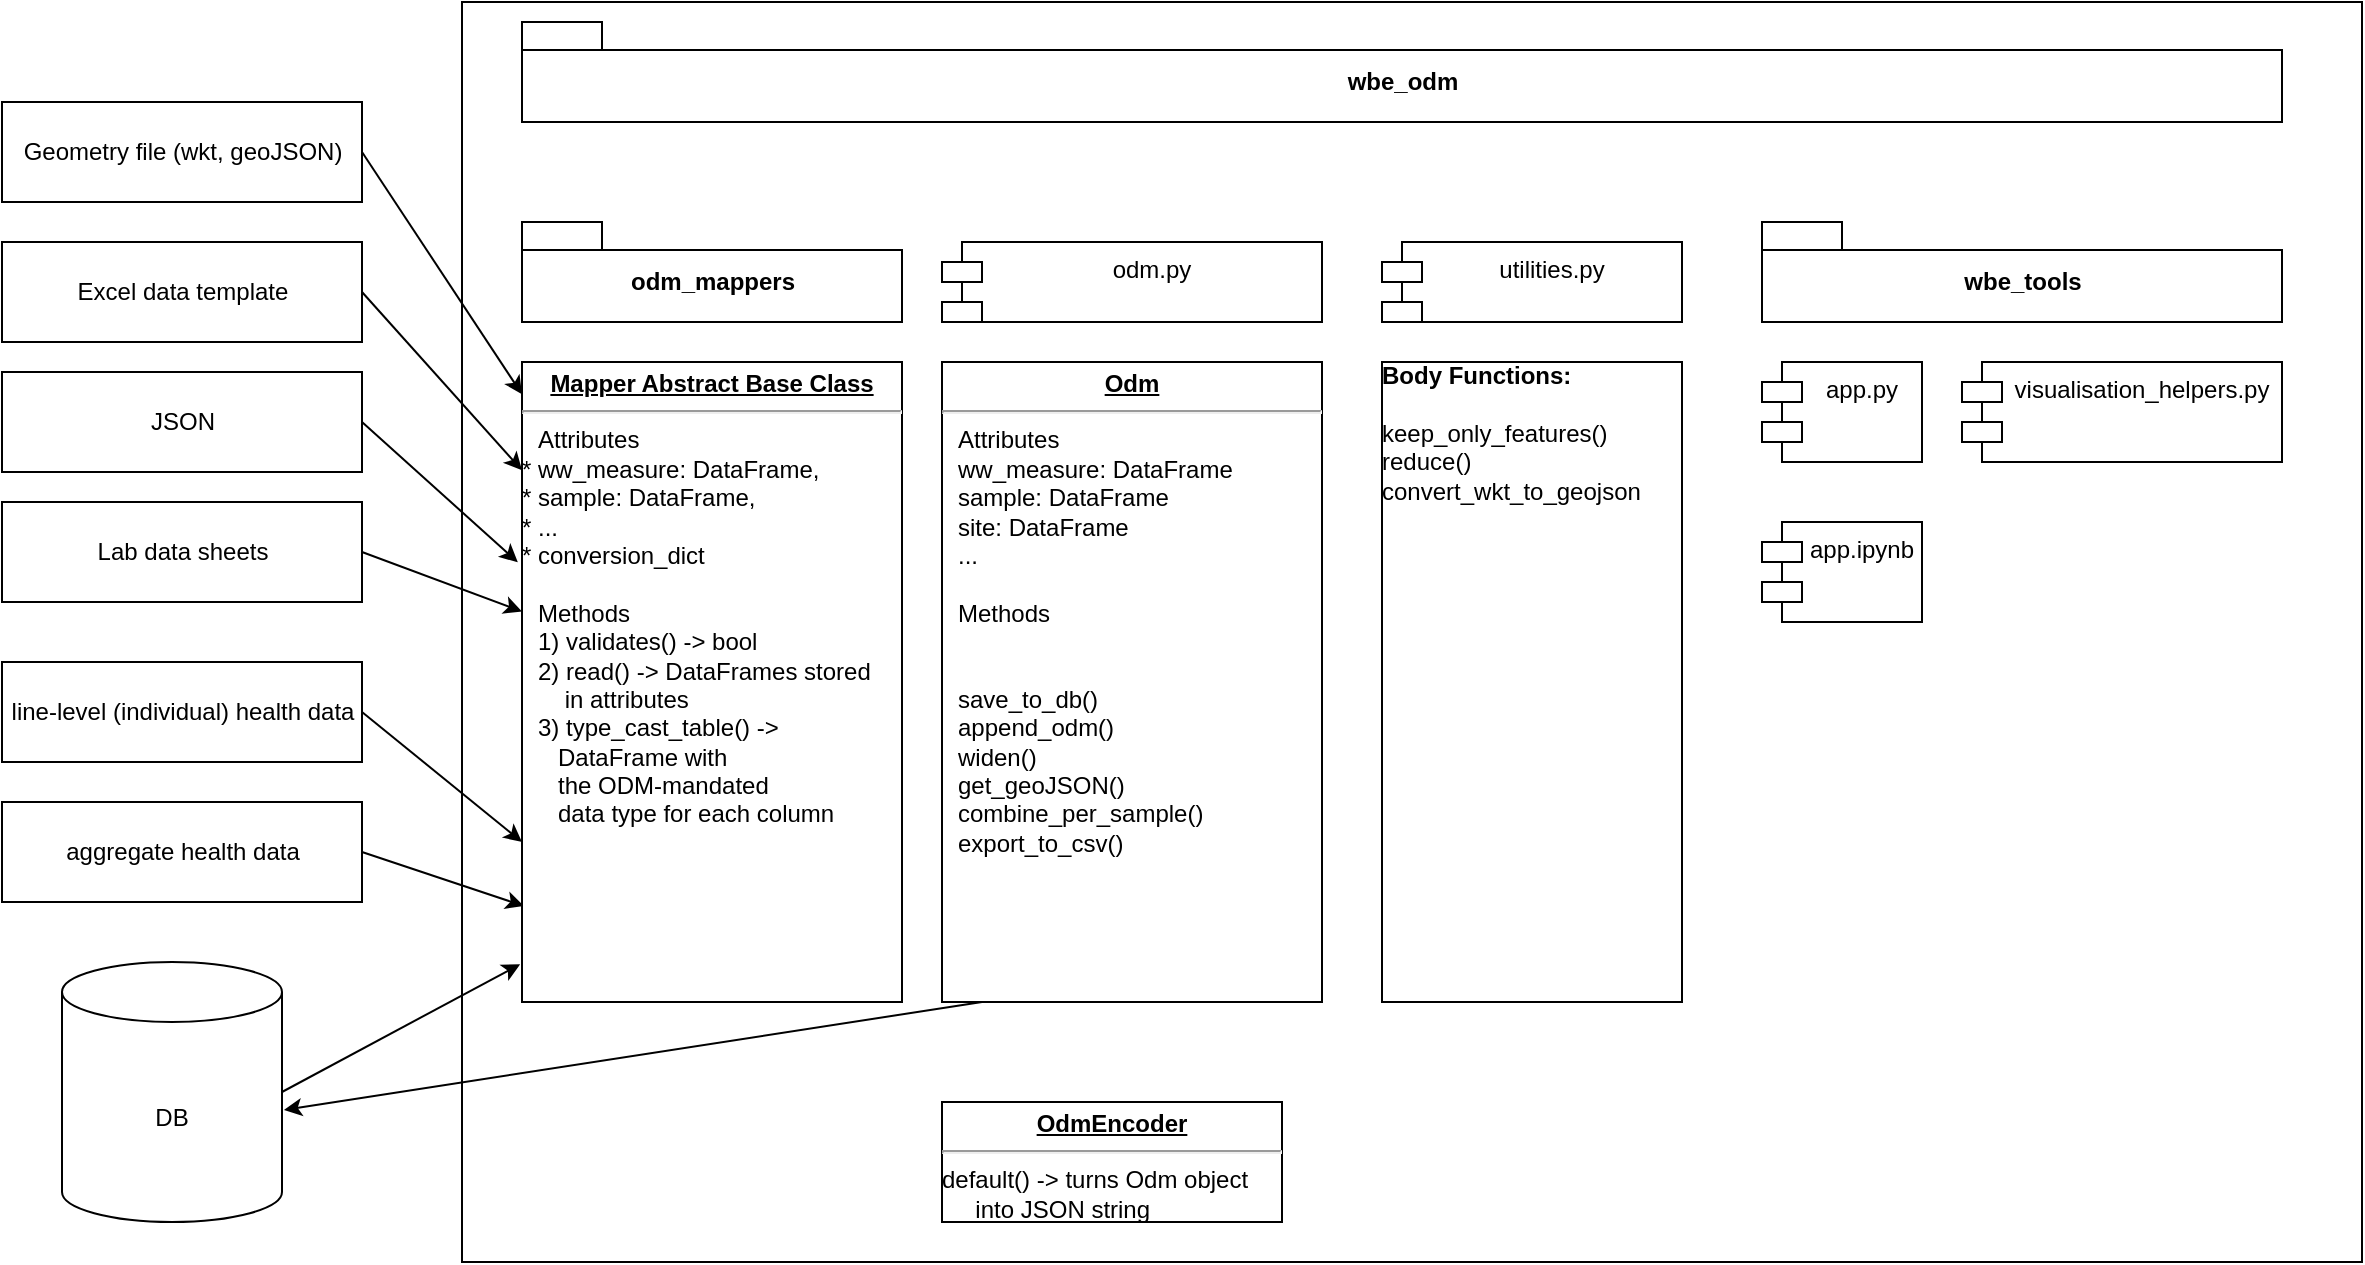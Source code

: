 <mxfile>
    <diagram id="J2tYgQzWkE0d9zS7tPdh" name="Page-1">
        <mxGraphModel dx="1056" dy="807" grid="1" gridSize="10" guides="1" tooltips="1" connect="1" arrows="1" fold="1" page="1" pageScale="1" pageWidth="850" pageHeight="1100" math="0" shadow="0">
            <root>
                <mxCell id="0"/>
                <mxCell id="1" parent="0"/>
                <mxCell id="Ons94C2ZRACeFPXKF9dP-36" value="" style="rounded=0;whiteSpace=wrap;html=1;fontColor=#FF0000;fillColor=none;" parent="1" vertex="1">
                    <mxGeometry x="250" y="80" width="950" height="630" as="geometry"/>
                </mxCell>
                <mxCell id="Ons94C2ZRACeFPXKF9dP-13" value="wbe_odm" style="shape=folder;fontStyle=1;spacingTop=10;tabWidth=40;tabHeight=14;tabPosition=left;html=1;" parent="1" vertex="1">
                    <mxGeometry x="280" y="90" width="880" height="50" as="geometry"/>
                </mxCell>
                <mxCell id="Ons94C2ZRACeFPXKF9dP-15" value="odm.py " style="shape=module;align=left;spacingLeft=20;align=center;verticalAlign=top;" parent="1" vertex="1">
                    <mxGeometry x="490" y="200" width="190" height="40" as="geometry"/>
                </mxCell>
                <mxCell id="Ons94C2ZRACeFPXKF9dP-16" value="utilities.py " style="shape=module;align=left;spacingLeft=20;align=center;verticalAlign=top;" parent="1" vertex="1">
                    <mxGeometry x="710" y="200" width="150" height="40" as="geometry"/>
                </mxCell>
                <mxCell id="Ons94C2ZRACeFPXKF9dP-17" value="visualisation_helpers.py " style="shape=module;align=left;spacingLeft=20;align=center;verticalAlign=top;" parent="1" vertex="1">
                    <mxGeometry x="1000" y="260" width="160" height="50" as="geometry"/>
                </mxCell>
                <mxCell id="Ons94C2ZRACeFPXKF9dP-18" value="&lt;p style=&quot;margin: 0px ; margin-top: 4px ; text-align: center ; text-decoration: underline&quot;&gt;&lt;b&gt;Odm&lt;/b&gt;&lt;/p&gt;&lt;hr&gt;&lt;p style=&quot;margin: 0px ; margin-left: 8px&quot;&gt;Attributes&lt;br&gt;&lt;/p&gt;&lt;p style=&quot;margin: 0px ; margin-left: 8px&quot;&gt;ww_measure: DataFrame&lt;/p&gt;&lt;p style=&quot;margin: 0px ; margin-left: 8px&quot;&gt;sample: DataFrame&lt;/p&gt;&lt;p style=&quot;margin: 0px ; margin-left: 8px&quot;&gt;site: DataFrame&lt;/p&gt;&lt;p style=&quot;margin: 0px ; margin-left: 8px&quot;&gt;...&lt;/p&gt;&lt;p style=&quot;margin: 0px ; margin-left: 8px&quot;&gt;&lt;br&gt;&lt;/p&gt;&lt;p style=&quot;margin: 0px ; margin-left: 8px&quot;&gt;Methods&lt;/p&gt;&lt;p style=&quot;margin: 0px ; margin-left: 8px&quot;&gt;&lt;font color=&quot;#ffffff&quot;&gt;load_from(__mapper__)&lt;/font&gt;&lt;/p&gt;&lt;p style=&quot;margin: 0px ; margin-left: 8px&quot;&gt;&lt;font color=&quot;#ffffff&quot;&gt;apprend_from(__mapper__)&lt;/font&gt;&lt;br&gt;&lt;/p&gt;&lt;p style=&quot;margin: 0px ; margin-left: 8px&quot;&gt;save_to_db()&lt;/p&gt;&lt;p style=&quot;margin: 0px ; margin-left: 8px&quot;&gt;append_odm()&lt;/p&gt;&lt;p style=&quot;margin: 0px ; margin-left: 8px&quot;&gt;widen()&lt;/p&gt;&lt;p style=&quot;margin: 0px ; margin-left: 8px&quot;&gt;get_geoJSON()&lt;/p&gt;&lt;p style=&quot;margin: 0px ; margin-left: 8px&quot;&gt;combine_per_sample()&lt;/p&gt;&lt;p style=&quot;margin: 0px ; margin-left: 8px&quot;&gt;export_to_csv()&lt;br&gt;&lt;/p&gt;&lt;p style=&quot;margin: 0px ; margin-left: 8px&quot;&gt;&lt;br&gt;&lt;/p&gt;" style="verticalAlign=top;align=left;overflow=fill;fontSize=12;fontFamily=Helvetica;html=1;" parent="1" vertex="1">
                    <mxGeometry x="490" y="260" width="190" height="320" as="geometry"/>
                </mxCell>
                <mxCell id="Ons94C2ZRACeFPXKF9dP-19" value="&lt;p style=&quot;margin: 0px ; margin-top: 4px ; text-align: center ; text-decoration: underline&quot;&gt;&lt;b&gt;OdmEncoder&lt;/b&gt;&lt;/p&gt;&lt;hr&gt;default() -&amp;gt; turns Odm object&lt;br&gt;&amp;nbsp; &amp;nbsp; &amp;nbsp;into JSON string" style="verticalAlign=top;align=left;overflow=fill;fontSize=12;fontFamily=Helvetica;html=1;" parent="1" vertex="1">
                    <mxGeometry x="490" y="630" width="170" height="60" as="geometry"/>
                </mxCell>
                <mxCell id="Ons94C2ZRACeFPXKF9dP-21" value="&lt;div&gt;&lt;b&gt;Body Functions:&lt;/b&gt;&lt;/div&gt;&lt;div&gt;&lt;br&gt;&lt;/div&gt;&lt;div&gt;&lt;span&gt;keep_only_features()&lt;/span&gt;&lt;br&gt;&lt;/div&gt;&lt;div&gt;reduce()&lt;/div&gt;&lt;div&gt;convert_wkt_to_geojson&lt;/div&gt;&lt;div&gt;&lt;br&gt;&lt;/div&gt;&lt;div&gt;&lt;br&gt;&lt;/div&gt;" style="verticalAlign=top;align=left;overflow=fill;fontSize=12;fontFamily=Helvetica;html=1;" parent="1" vertex="1">
                    <mxGeometry x="710" y="260" width="150" height="320" as="geometry"/>
                </mxCell>
                <mxCell id="Ons94C2ZRACeFPXKF9dP-22" value="Excel data template" style="html=1;" parent="1" vertex="1">
                    <mxGeometry x="20" y="200" width="180" height="50" as="geometry"/>
                </mxCell>
                <mxCell id="Ons94C2ZRACeFPXKF9dP-23" value="DB" style="shape=cylinder3;whiteSpace=wrap;html=1;boundedLbl=1;backgroundOutline=1;size=15;" parent="1" vertex="1">
                    <mxGeometry x="50" y="560" width="110" height="130" as="geometry"/>
                </mxCell>
                <mxCell id="Ons94C2ZRACeFPXKF9dP-24" value="" style="endArrow=classic;html=1;exitX=1;exitY=0.5;exitDx=0;exitDy=0;" parent="1" source="Ons94C2ZRACeFPXKF9dP-22" target="Ons94C2ZRACeFPXKF9dP-33" edge="1">
                    <mxGeometry width="50" height="50" relative="1" as="geometry">
                        <mxPoint x="155" y="320" as="sourcePoint"/>
                        <mxPoint x="250" y="380" as="targetPoint"/>
                    </mxGeometry>
                </mxCell>
                <mxCell id="Ons94C2ZRACeFPXKF9dP-25" value="" style="endArrow=classic;html=1;entryX=1.009;entryY=0.569;entryDx=0;entryDy=0;entryPerimeter=0;" parent="1" target="Ons94C2ZRACeFPXKF9dP-23" edge="1">
                    <mxGeometry width="50" height="50" relative="1" as="geometry">
                        <mxPoint x="510" y="580" as="sourcePoint"/>
                        <mxPoint x="410" y="650" as="targetPoint"/>
                    </mxGeometry>
                </mxCell>
                <mxCell id="Ons94C2ZRACeFPXKF9dP-26" value="" style="endArrow=classic;html=1;entryX=-0.005;entryY=0.941;entryDx=0;entryDy=0;exitX=1;exitY=0.5;exitDx=0;exitDy=0;exitPerimeter=0;entryPerimeter=0;" parent="1" source="Ons94C2ZRACeFPXKF9dP-23" target="Ons94C2ZRACeFPXKF9dP-33" edge="1">
                    <mxGeometry width="50" height="50" relative="1" as="geometry">
                        <mxPoint x="160" y="810" as="sourcePoint"/>
                        <mxPoint x="260" y="740" as="targetPoint"/>
                    </mxGeometry>
                </mxCell>
                <mxCell id="Ons94C2ZRACeFPXKF9dP-27" value="Geometry file (wkt, geoJSON)" style="html=1;" parent="1" vertex="1">
                    <mxGeometry x="20" y="130" width="180" height="50" as="geometry"/>
                </mxCell>
                <mxCell id="Ons94C2ZRACeFPXKF9dP-28" value="" style="endArrow=classic;html=1;exitX=1;exitY=0.5;exitDx=0;exitDy=0;" parent="1" source="Ons94C2ZRACeFPXKF9dP-27" target="Ons94C2ZRACeFPXKF9dP-33" edge="1">
                    <mxGeometry width="50" height="50" relative="1" as="geometry">
                        <mxPoint x="180" y="250" as="sourcePoint"/>
                        <mxPoint x="275" y="310" as="targetPoint"/>
                    </mxGeometry>
                </mxCell>
                <mxCell id="Ons94C2ZRACeFPXKF9dP-29" value="line-level (individual) health data" style="html=1;" parent="1" vertex="1">
                    <mxGeometry x="20" y="410" width="180" height="50" as="geometry"/>
                </mxCell>
                <mxCell id="Ons94C2ZRACeFPXKF9dP-30" value="" style="endArrow=classic;html=1;exitX=1;exitY=0.5;exitDx=0;exitDy=0;" parent="1" source="Ons94C2ZRACeFPXKF9dP-29" edge="1">
                    <mxGeometry width="50" height="50" relative="1" as="geometry">
                        <mxPoint x="210" y="550" as="sourcePoint"/>
                        <mxPoint x="280" y="500" as="targetPoint"/>
                    </mxGeometry>
                </mxCell>
                <mxCell id="Ons94C2ZRACeFPXKF9dP-31" value="aggregate health data" style="html=1;" parent="1" vertex="1">
                    <mxGeometry x="20" y="480" width="180" height="50" as="geometry"/>
                </mxCell>
                <mxCell id="Ons94C2ZRACeFPXKF9dP-32" value="" style="endArrow=classic;html=1;entryX=0.005;entryY=0.85;entryDx=0;entryDy=0;entryPerimeter=0;exitX=1;exitY=0.5;exitDx=0;exitDy=0;" parent="1" source="Ons94C2ZRACeFPXKF9dP-31" target="Ons94C2ZRACeFPXKF9dP-33" edge="1">
                    <mxGeometry width="50" height="50" relative="1" as="geometry">
                        <mxPoint x="190" y="650" as="sourcePoint"/>
                        <mxPoint x="290" y="580" as="targetPoint"/>
                    </mxGeometry>
                </mxCell>
                <mxCell id="Ons94C2ZRACeFPXKF9dP-33" value="&lt;p style=&quot;margin: 0px ; margin-top: 4px ; text-align: center ; text-decoration: underline&quot;&gt;&lt;b&gt;Mapper Abstract Base Class&lt;/b&gt;&lt;br&gt;&lt;/p&gt;&lt;hr&gt;&lt;p style=&quot;margin: 0px ; margin-left: 8px&quot;&gt;Attributes&lt;br&gt;&lt;/p&gt;* ww_measure: DataFrame,&lt;br&gt;* sample: DataFrame,&lt;br&gt;* ...&lt;br&gt;* conversion_dict&lt;br&gt;&lt;p style=&quot;margin: 0px ; margin-left: 8px&quot;&gt;&lt;br&gt;&lt;/p&gt;&lt;p style=&quot;margin: 0px ; margin-left: 8px&quot;&gt;Methods&lt;/p&gt;&lt;p style=&quot;margin: 0px ; margin-left: 8px&quot;&gt;1) validates() -&amp;gt; bool&lt;/p&gt;&lt;p style=&quot;margin: 0px ; margin-left: 8px&quot;&gt;2) read() -&amp;gt; DataFrames stored&lt;/p&gt;&lt;p style=&quot;margin: 0px ; margin-left: 8px&quot;&gt;&amp;nbsp; &amp;nbsp; in attributes&lt;/p&gt;&lt;p style=&quot;margin: 0px ; margin-left: 8px&quot;&gt;3) type_cast_table() -&amp;gt;&lt;/p&gt;&lt;p style=&quot;margin: 0px ; margin-left: 8px&quot;&gt;&amp;nbsp; &amp;nbsp;DataFrame with&lt;/p&gt;&lt;p style=&quot;margin: 0px ; margin-left: 8px&quot;&gt;&amp;nbsp; &amp;nbsp;the ODM-mandated&lt;/p&gt;&lt;p style=&quot;margin: 0px ; margin-left: 8px&quot;&gt;&amp;nbsp; &amp;nbsp;data type for each column&lt;/p&gt;&lt;br&gt;&lt;p style=&quot;margin: 0px ; margin-left: 8px&quot;&gt;&lt;br&gt;&lt;/p&gt;" style="verticalAlign=top;align=left;overflow=fill;fontSize=12;fontFamily=Helvetica;html=1;" parent="1" vertex="1">
                    <mxGeometry x="280" y="260" width="190" height="320" as="geometry"/>
                </mxCell>
                <mxCell id="Ons94C2ZRACeFPXKF9dP-35" value="&lt;div&gt;wbe_tools&lt;/div&gt;" style="shape=folder;fontStyle=1;spacingTop=10;tabWidth=40;tabHeight=14;tabPosition=left;html=1;" parent="1" vertex="1">
                    <mxGeometry x="900" y="190" width="260" height="50" as="geometry"/>
                </mxCell>
                <mxCell id="Ons94C2ZRACeFPXKF9dP-38" value="app.py" style="shape=module;align=left;spacingLeft=20;align=center;verticalAlign=top;" parent="1" vertex="1">
                    <mxGeometry x="900" y="260" width="80" height="50" as="geometry"/>
                </mxCell>
                <mxCell id="Ons94C2ZRACeFPXKF9dP-39" value="app.ipynb" style="shape=module;align=left;spacingLeft=20;align=center;verticalAlign=top;" parent="1" vertex="1">
                    <mxGeometry x="900" y="340" width="80" height="50" as="geometry"/>
                </mxCell>
                <mxCell id="2" value="odm_mappers" style="shape=folder;fontStyle=1;spacingTop=10;tabWidth=40;tabHeight=14;tabPosition=left;html=1;" parent="1" vertex="1">
                    <mxGeometry x="280" y="190" width="190" height="50" as="geometry"/>
                </mxCell>
                <mxCell id="3" value="JSON" style="html=1;" parent="1" vertex="1">
                    <mxGeometry x="20" y="265" width="180" height="50" as="geometry"/>
                </mxCell>
                <mxCell id="4" value="Lab data sheets" style="html=1;" parent="1" vertex="1">
                    <mxGeometry x="20" y="330" width="180" height="50" as="geometry"/>
                </mxCell>
                <mxCell id="5" value="" style="endArrow=classic;html=1;exitX=1;exitY=0.5;exitDx=0;exitDy=0;entryX=-0.011;entryY=0.313;entryDx=0;entryDy=0;entryPerimeter=0;" parent="1" source="3" target="Ons94C2ZRACeFPXKF9dP-33" edge="1">
                    <mxGeometry width="50" height="50" relative="1" as="geometry">
                        <mxPoint x="165" y="330" as="sourcePoint"/>
                        <mxPoint x="290" y="386.818" as="targetPoint"/>
                    </mxGeometry>
                </mxCell>
                <mxCell id="6" value="" style="endArrow=classic;html=1;exitX=1;exitY=0.5;exitDx=0;exitDy=0;" parent="1" source="4" target="Ons94C2ZRACeFPXKF9dP-33" edge="1">
                    <mxGeometry width="50" height="50" relative="1" as="geometry">
                        <mxPoint x="175" y="340" as="sourcePoint"/>
                        <mxPoint x="300" y="396.818" as="targetPoint"/>
                    </mxGeometry>
                </mxCell>
            </root>
        </mxGraphModel>
    </diagram>
</mxfile>